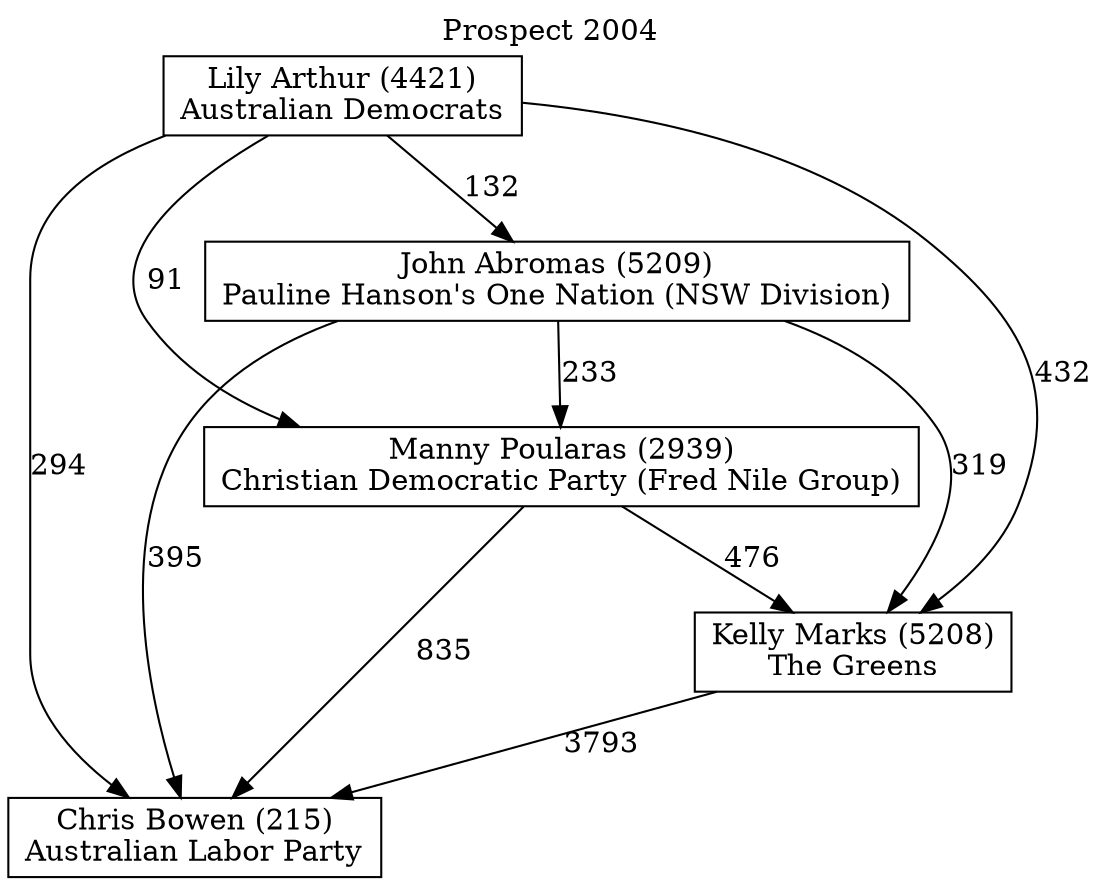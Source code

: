 // House preference flow
digraph "Chris Bowen (215)_Prospect_2004" {
	graph [label="Prospect 2004" labelloc=t mclimit=10]
	node [shape=box]
	"Chris Bowen (215)" [label="Chris Bowen (215)
Australian Labor Party"]
	"John Abromas (5209)" [label="John Abromas (5209)
Pauline Hanson's One Nation (NSW Division)"]
	"Kelly Marks (5208)" [label="Kelly Marks (5208)
The Greens"]
	"Lily Arthur (4421)" [label="Lily Arthur (4421)
Australian Democrats"]
	"Manny Poularas (2939)" [label="Manny Poularas (2939)
Christian Democratic Party (Fred Nile Group)"]
	"John Abromas (5209)" -> "Chris Bowen (215)" [label=395]
	"John Abromas (5209)" -> "Kelly Marks (5208)" [label=319]
	"John Abromas (5209)" -> "Manny Poularas (2939)" [label=233]
	"Kelly Marks (5208)" -> "Chris Bowen (215)" [label=3793]
	"Lily Arthur (4421)" -> "Chris Bowen (215)" [label=294]
	"Lily Arthur (4421)" -> "John Abromas (5209)" [label=132]
	"Lily Arthur (4421)" -> "Kelly Marks (5208)" [label=432]
	"Lily Arthur (4421)" -> "Manny Poularas (2939)" [label=91]
	"Manny Poularas (2939)" -> "Chris Bowen (215)" [label=835]
	"Manny Poularas (2939)" -> "Kelly Marks (5208)" [label=476]
}
